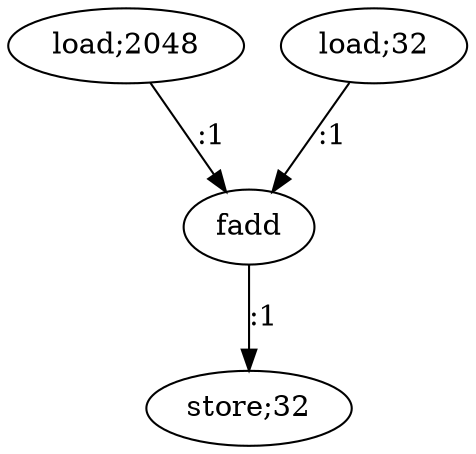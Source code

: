 digraph  {
   0 [label="load;2048"];
   1 [label="load;32"];
   2 [label="fadd"];
   3 [label="store;32"];

   0->2 [label=":1"]
   1->2 [label=":1"]
   2->3 [label=":1"]
}
